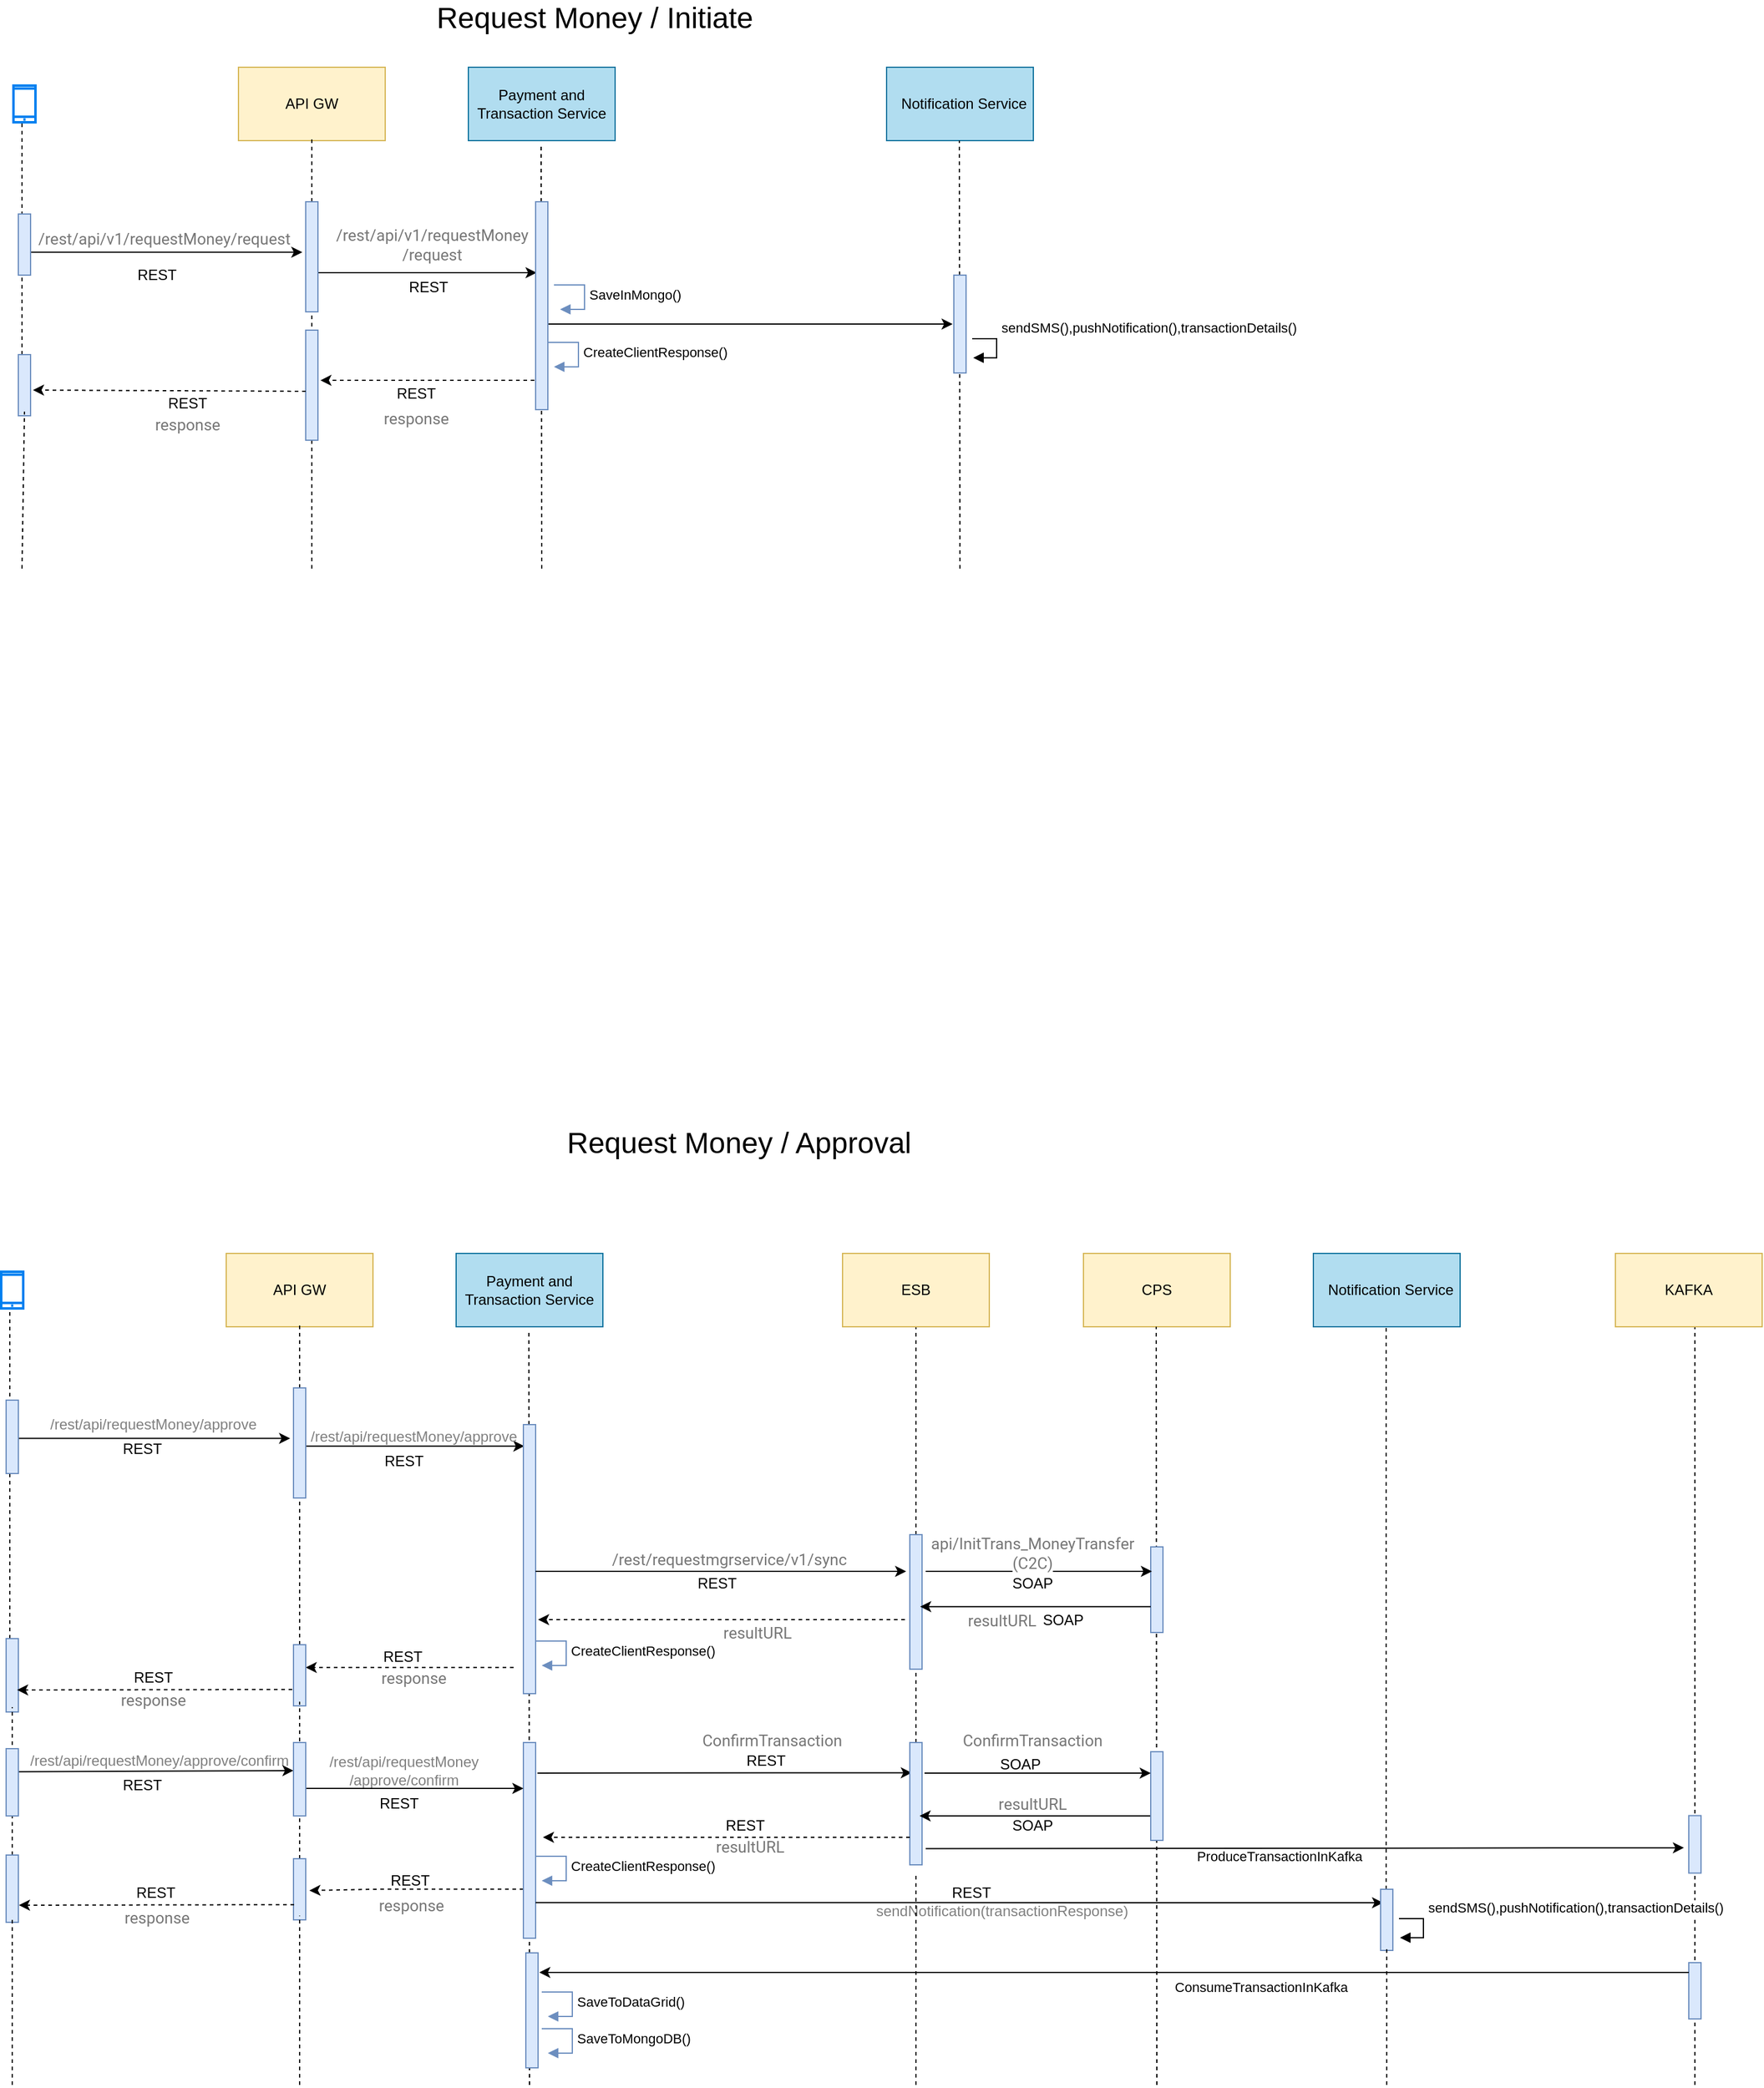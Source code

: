 <mxfile version="13.3.1" type="device" pages="2"><diagram id="7rC2fzCVzNO5wbRzj-YL" name="SD_RequestMoney"><mxGraphModel dx="1180" dy="1786" grid="1" gridSize="10" guides="1" tooltips="1" connect="1" arrows="1" fold="1" page="1" pageScale="1" pageWidth="827" pageHeight="1169" math="0" shadow="0"><root><mxCell id="gewllCvv98kQ5xqJ3xz3-0"/><mxCell id="gewllCvv98kQ5xqJ3xz3-1" parent="gewllCvv98kQ5xqJ3xz3-0"/><mxCell id="7Oe3TTJnmGKZvMMpIiEX-1" value="&lt;font color=&quot;#808080&quot;&gt;/rest/api/requestMoney/approve/confirm&lt;br&gt;&lt;/font&gt;" style="text;html=1;align=center;verticalAlign=middle;resizable=0;points=[];autosize=1;" parent="gewllCvv98kQ5xqJ3xz3-1" vertex="1"><mxGeometry x="194" y="445" width="230" height="20" as="geometry"/></mxCell><mxCell id="lO0YfgMv033I2q-3NXTf-82" value="" style="endArrow=none;dashed=1;html=1;entryX=0.5;entryY=0.933;entryDx=0;entryDy=0;entryPerimeter=0;" parent="gewllCvv98kQ5xqJ3xz3-1" edge="1"><mxGeometry width="50" height="50" relative="1" as="geometry"><mxPoint x="1565" y="720" as="sourcePoint"/><mxPoint x="1565.0" y="100" as="targetPoint"/></mxGeometry></mxCell><mxCell id="lO0YfgMv033I2q-3NXTf-83" value="&lt;font style=&quot;font-size: 24px&quot;&gt;Request Money / Approval&lt;/font&gt;" style="text;html=1;align=center;verticalAlign=middle;resizable=0;points=[];autosize=1;" parent="gewllCvv98kQ5xqJ3xz3-1" vertex="1"><mxGeometry x="633" y="-60" width="300" height="20" as="geometry"/></mxCell><mxCell id="lO0YfgMv033I2q-3NXTf-84" value="API GW" style="rounded=0;whiteSpace=wrap;html=1;fillColor=#fff2cc;strokeColor=#d6b656;" parent="gewllCvv98kQ5xqJ3xz3-1" vertex="1"><mxGeometry x="364" y="40" width="120" height="60" as="geometry"/></mxCell><mxCell id="lO0YfgMv033I2q-3NXTf-85" value="Payment and Transaction Service" style="rounded=0;whiteSpace=wrap;html=1;fillColor=#b1ddf0;strokeColor=#10739e;" parent="gewllCvv98kQ5xqJ3xz3-1" vertex="1"><mxGeometry x="552" y="40" width="120" height="60" as="geometry"/></mxCell><mxCell id="lO0YfgMv033I2q-3NXTf-86" value="CPS" style="rounded=0;whiteSpace=wrap;html=1;fillColor=#fff2cc;strokeColor=#d6b656;" parent="gewllCvv98kQ5xqJ3xz3-1" vertex="1"><mxGeometry x="1065" y="40" width="120" height="60" as="geometry"/></mxCell><mxCell id="lO0YfgMv033I2q-3NXTf-87" value="" style="endArrow=none;dashed=1;html=1;entryX=0.5;entryY=0.933;entryDx=0;entryDy=0;entryPerimeter=0;" parent="gewllCvv98kQ5xqJ3xz3-1" source="3reo96-92jE4LJZsmsaX-2" edge="1"><mxGeometry width="50" height="50" relative="1" as="geometry"><mxPoint x="187" y="690" as="sourcePoint"/><mxPoint x="187" y="82.99" as="targetPoint"/></mxGeometry></mxCell><mxCell id="lO0YfgMv033I2q-3NXTf-88" value="" style="endArrow=classic;html=1;entryX=0.015;entryY=0.176;entryDx=0;entryDy=0;entryPerimeter=0;" parent="gewllCvv98kQ5xqJ3xz3-1" source="lO0YfgMv033I2q-3NXTf-104" edge="1"><mxGeometry width="50" height="50" relative="1" as="geometry"><mxPoint x="195.0" y="190.25" as="sourcePoint"/><mxPoint x="416.24" y="191.264" as="targetPoint"/></mxGeometry></mxCell><mxCell id="lO0YfgMv033I2q-3NXTf-89" value="&lt;font color=&quot;#808080&quot;&gt;/rest/api/requestMoney/approve&lt;/font&gt;" style="text;html=1;align=center;verticalAlign=middle;resizable=0;points=[];autosize=1;" parent="gewllCvv98kQ5xqJ3xz3-1" vertex="1"><mxGeometry x="214" y="170" width="180" height="20" as="geometry"/></mxCell><mxCell id="lO0YfgMv033I2q-3NXTf-90" value="" style="endArrow=none;dashed=1;html=1;entryX=0.5;entryY=0.933;entryDx=0;entryDy=0;entryPerimeter=0;" parent="gewllCvv98kQ5xqJ3xz3-1" source="3reo96-92jE4LJZsmsaX-0" edge="1"><mxGeometry width="50" height="50" relative="1" as="geometry"><mxPoint x="424" y="702.353" as="sourcePoint"/><mxPoint x="424" y="97" as="targetPoint"/></mxGeometry></mxCell><mxCell id="lO0YfgMv033I2q-3NXTf-91" value="" style="endArrow=none;dashed=1;html=1;entryX=0.5;entryY=0.933;entryDx=0;entryDy=0;entryPerimeter=0;" parent="gewllCvv98kQ5xqJ3xz3-1" edge="1"><mxGeometry width="50" height="50" relative="1" as="geometry"><mxPoint x="612" y="720" as="sourcePoint"/><mxPoint x="611.5" y="103" as="targetPoint"/></mxGeometry></mxCell><mxCell id="lO0YfgMv033I2q-3NXTf-92" value="" style="endArrow=none;dashed=1;html=1;entryX=0.5;entryY=0.933;entryDx=0;entryDy=0;entryPerimeter=0;" parent="gewllCvv98kQ5xqJ3xz3-1" edge="1"><mxGeometry width="50" height="50" relative="1" as="geometry"><mxPoint x="1125" y="720" as="sourcePoint"/><mxPoint x="1124.5" y="100" as="targetPoint"/></mxGeometry></mxCell><mxCell id="lO0YfgMv033I2q-3NXTf-93" value="" style="endArrow=classic;html=1;entryX=0.08;entryY=0.08;entryDx=0;entryDy=0;entryPerimeter=0;" parent="gewllCvv98kQ5xqJ3xz3-1" source="lO0YfgMv033I2q-3NXTf-103" target="lO0YfgMv033I2q-3NXTf-102" edge="1"><mxGeometry width="50" height="50" relative="1" as="geometry"><mxPoint x="431.008" y="215.328" as="sourcePoint"/><mxPoint x="601.888" y="215.72" as="targetPoint"/></mxGeometry></mxCell><mxCell id="lO0YfgMv033I2q-3NXTf-95" value="" style="html=1;points=[];perimeter=orthogonalPerimeter;fillColor=#dae8fc;strokeColor=#6c8ebf;" parent="gewllCvv98kQ5xqJ3xz3-1" vertex="1"><mxGeometry x="1120" y="280" width="10" height="70" as="geometry"/></mxCell><mxCell id="lO0YfgMv033I2q-3NXTf-96" value="" style="endArrow=none;dashed=1;html=1;entryX=0.5;entryY=0.933;entryDx=0;entryDy=0;entryPerimeter=0;" parent="gewllCvv98kQ5xqJ3xz3-1" source="lO0YfgMv033I2q-3NXTf-98" edge="1"><mxGeometry width="50" height="50" relative="1" as="geometry"><mxPoint x="928" y="340" as="sourcePoint"/><mxPoint x="928" y="97" as="targetPoint"/></mxGeometry></mxCell><mxCell id="lO0YfgMv033I2q-3NXTf-97" value="" style="endArrow=none;dashed=1;html=1;entryX=0.5;entryY=0.933;entryDx=0;entryDy=0;entryPerimeter=0;" parent="gewllCvv98kQ5xqJ3xz3-1" source="lO0YfgMv033I2q-3NXTf-127" edge="1"><mxGeometry width="50" height="50" relative="1" as="geometry"><mxPoint x="928" y="630.0" as="sourcePoint"/><mxPoint x="928" y="358.66" as="targetPoint"/></mxGeometry></mxCell><mxCell id="lO0YfgMv033I2q-3NXTf-98" value="" style="html=1;points=[];perimeter=orthogonalPerimeter;fillColor=#dae8fc;strokeColor=#6c8ebf;" parent="gewllCvv98kQ5xqJ3xz3-1" vertex="1"><mxGeometry x="923" y="270" width="10" height="110" as="geometry"/></mxCell><mxCell id="lO0YfgMv033I2q-3NXTf-99" value="&amp;nbsp; Notification Service" style="rounded=0;whiteSpace=wrap;html=1;fillColor=#b1ddf0;strokeColor=#10739e;" parent="gewllCvv98kQ5xqJ3xz3-1" vertex="1"><mxGeometry x="1253" y="40" width="120" height="60" as="geometry"/></mxCell><mxCell id="lO0YfgMv033I2q-3NXTf-100" value="" style="endArrow=none;dashed=1;html=1;entryX=0.5;entryY=0.933;entryDx=0;entryDy=0;entryPerimeter=0;" parent="gewllCvv98kQ5xqJ3xz3-1" source="lO0YfgMv033I2q-3NXTf-151" edge="1"><mxGeometry width="50" height="50" relative="1" as="geometry"><mxPoint x="1313" y="720" as="sourcePoint"/><mxPoint x="1312.5" y="100" as="targetPoint"/></mxGeometry></mxCell><mxCell id="lO0YfgMv033I2q-3NXTf-101" value="" style="html=1;verticalLabelPosition=bottom;align=center;labelBackgroundColor=#ffffff;verticalAlign=top;strokeWidth=2;strokeColor=#0080F0;shadow=0;dashed=0;shape=mxgraph.ios7.icons.smartphone;" parent="gewllCvv98kQ5xqJ3xz3-1" vertex="1"><mxGeometry x="180" y="55" width="18" height="30" as="geometry"/></mxCell><mxCell id="lO0YfgMv033I2q-3NXTf-102" value="" style="html=1;points=[];perimeter=orthogonalPerimeter;align=center;fillColor=#dae8fc;strokeColor=#6c8ebf;" parent="gewllCvv98kQ5xqJ3xz3-1" vertex="1"><mxGeometry x="607" y="180" width="10" height="220" as="geometry"/></mxCell><mxCell id="lO0YfgMv033I2q-3NXTf-103" value="" style="html=1;points=[];perimeter=orthogonalPerimeter;align=center;fillColor=#dae8fc;strokeColor=#6c8ebf;" parent="gewllCvv98kQ5xqJ3xz3-1" vertex="1"><mxGeometry x="419" y="150" width="10" height="90" as="geometry"/></mxCell><mxCell id="lO0YfgMv033I2q-3NXTf-104" value="" style="html=1;points=[];perimeter=orthogonalPerimeter;align=center;fillColor=#dae8fc;strokeColor=#6c8ebf;" parent="gewllCvv98kQ5xqJ3xz3-1" vertex="1"><mxGeometry x="184" y="160" width="10" height="60" as="geometry"/></mxCell><mxCell id="lO0YfgMv033I2q-3NXTf-105" value="REST" style="text;html=1;align=center;verticalAlign=middle;resizable=0;points=[];autosize=1;" parent="gewllCvv98kQ5xqJ3xz3-1" vertex="1"><mxGeometry x="484" y="200" width="50" height="20" as="geometry"/></mxCell><mxCell id="lO0YfgMv033I2q-3NXTf-107" value="" style="endArrow=classic;html=1;exitX=0.829;exitY=0.228;exitDx=0;exitDy=0;exitPerimeter=0;" parent="gewllCvv98kQ5xqJ3xz3-1" edge="1"><mxGeometry width="50" height="50" relative="1" as="geometry"><mxPoint x="617" y="300.0" as="sourcePoint"/><mxPoint x="920" y="300" as="targetPoint"/></mxGeometry></mxCell><mxCell id="lO0YfgMv033I2q-3NXTf-109" value="" style="endArrow=classic;html=1;" parent="gewllCvv98kQ5xqJ3xz3-1" edge="1"><mxGeometry width="50" height="50" relative="1" as="geometry"><mxPoint x="936" y="300" as="sourcePoint"/><mxPoint x="1121" y="300" as="targetPoint"/></mxGeometry></mxCell><mxCell id="lO0YfgMv033I2q-3NXTf-110" value="&lt;div&gt;&lt;font color=&quot;#777777&quot; face=&quot;Roboto, RobotoDraft, Helvetica, Arial, sans-serif&quot;&gt;&lt;span style=&quot;font-size: 13px ; background-color: rgb(255 , 255 , 255)&quot;&gt;api/InitTrans_MoneyTransfer&lt;br&gt;(C2C)&lt;/span&gt;&lt;/font&gt;&lt;/div&gt;" style="text;html=1;align=center;verticalAlign=middle;resizable=0;points=[];autosize=1;" parent="gewllCvv98kQ5xqJ3xz3-1" vertex="1"><mxGeometry x="933" y="270" width="180" height="30" as="geometry"/></mxCell><mxCell id="lO0YfgMv033I2q-3NXTf-112" value="&lt;font color=&quot;#808080&quot;&gt;sendNotification(transactionResponse)&lt;/font&gt;" style="text;html=1;align=center;verticalAlign=middle;resizable=0;points=[];autosize=1;" parent="gewllCvv98kQ5xqJ3xz3-1" vertex="1"><mxGeometry x="888" y="568" width="220" height="20" as="geometry"/></mxCell><mxCell id="lO0YfgMv033I2q-3NXTf-113" value="sendSMS(),pushNotification(),transactionDetails()" style="edgeStyle=orthogonalEdgeStyle;html=1;align=left;spacingLeft=2;endArrow=block;rounded=0;entryX=1.086;entryY=0.487;entryDx=0;entryDy=0;entryPerimeter=0;" parent="gewllCvv98kQ5xqJ3xz3-1" edge="1"><mxGeometry x="-0.231" y="10" relative="1" as="geometry"><mxPoint x="1323.0" y="584.0" as="sourcePoint"/><Array as="points"><mxPoint x="1343" y="584"/><mxPoint x="1343" y="600"/></Array><mxPoint x="1323.86" y="599.57" as="targetPoint"/><mxPoint x="-10" y="-10" as="offset"/></mxGeometry></mxCell><mxCell id="lO0YfgMv033I2q-3NXTf-114" value="" style="endArrow=classic;html=1;dashed=1;entryX=1.3;entryY=0.42;entryDx=0;entryDy=0;entryPerimeter=0;" parent="gewllCvv98kQ5xqJ3xz3-1" edge="1"><mxGeometry width="50" height="50" relative="1" as="geometry"><mxPoint x="607" y="559.83" as="sourcePoint"/><mxPoint x="432" y="561" as="targetPoint"/><Array as="points"><mxPoint x="492.26" y="559.83"/></Array></mxGeometry></mxCell><mxCell id="lO0YfgMv033I2q-3NXTf-115" value="&lt;span style=&quot;color: rgba(0 , 0 , 0 , 0) ; font-family: monospace ; font-size: 0px&quot;&gt;%3CmxGraphModel%3E%3Croot%3E%3CmxCell%20id%3D%220%22%2F%3E%3CmxCell%20id%3D%221%22%20parent%3D%220%22%2F%3E%3CmxCell%20id%3D%222%22%20value%3D%22%26lt%3Bdiv%26gt%3B%26lt%3Bfont%20color%3D%26quot%3B%23777777%26quot%3B%20face%3D%26quot%3BRoboto%2C%20RobotoDraft%2C%20Helvetica%2C%20Arial%2C%20sans-serif%26quot%3B%26gt%3B%26lt%3Bspan%20style%3D%26quot%3Bfont-size%3A%2013px%20%3B%20background-color%3A%20rgb(255%20%2C%20255%20%2C%20255)%26quot%3B%26gt%3BtransactionDetailResponse%26lt%3B%2Fspan%26gt%3B%26lt%3B%2Ffont%26gt%3B%26lt%3B%2Fdiv%26gt%3B%22%20style%3D%22text%3Bhtml%3D1%3Balign%3Dcenter%3BverticalAlign%3Dmiddle%3Bresizable%3D0%3Bpoints%3D%5B%5D%3Bautosize%3D1%3B%22%20vertex%3D%221%22%20parent%3D%221%22%3E%3CmxGeometry%20x%3D%22755%22%20y%3D%22200%22%20width%3D%22170%22%20height%3D%2220%22%20as%3D%22geometry%22%2F%3E%3C%2FmxCell%3E%3C%2Froot%3E%3C%2FmxGraphModel%3E&lt;/span&gt;" style="text;html=1;align=center;verticalAlign=middle;resizable=0;points=[];autosize=1;" parent="gewllCvv98kQ5xqJ3xz3-1" vertex="1"><mxGeometry x="313" y="583" width="20" height="20" as="geometry"/></mxCell><mxCell id="lO0YfgMv033I2q-3NXTf-116" value="ESB" style="rounded=0;whiteSpace=wrap;html=1;fillColor=#fff2cc;strokeColor=#d6b656;" parent="gewllCvv98kQ5xqJ3xz3-1" vertex="1"><mxGeometry x="868" y="40" width="120" height="60" as="geometry"/></mxCell><mxCell id="lO0YfgMv033I2q-3NXTf-117" value="" style="endArrow=classic;html=1;dashed=1;" parent="gewllCvv98kQ5xqJ3xz3-1" target="3reo96-92jE4LJZsmsaX-0" edge="1"><mxGeometry width="50" height="50" relative="1" as="geometry"><mxPoint x="599" y="378.57" as="sourcePoint"/><mxPoint x="194" y="378.57" as="targetPoint"/><Array as="points"/></mxGeometry></mxCell><mxCell id="lO0YfgMv033I2q-3NXTf-118" value="" style="endArrow=classic;html=1;exitX=0.829;exitY=0.228;exitDx=0;exitDy=0;exitPerimeter=0;entryX=0;entryY=0.383;entryDx=0;entryDy=0;entryPerimeter=0;" parent="gewllCvv98kQ5xqJ3xz3-1" target="lO0YfgMv033I2q-3NXTf-125" edge="1"><mxGeometry width="50" height="50" relative="1" as="geometry"><mxPoint x="192" y="463.82" as="sourcePoint"/><mxPoint x="607" y="463.82" as="targetPoint"/></mxGeometry></mxCell><mxCell id="lO0YfgMv033I2q-3NXTf-119" value="" style="endArrow=classic;html=1;exitX=0.829;exitY=0.228;exitDx=0;exitDy=0;exitPerimeter=0;entryX=0.165;entryY=0.247;entryDx=0;entryDy=0;entryPerimeter=0;" parent="gewllCvv98kQ5xqJ3xz3-1" target="lO0YfgMv033I2q-3NXTf-127" edge="1"><mxGeometry width="50" height="50" relative="1" as="geometry"><mxPoint x="618.5" y="465.0" as="sourcePoint"/><mxPoint x="991.5" y="465" as="targetPoint"/></mxGeometry></mxCell><mxCell id="lO0YfgMv033I2q-3NXTf-120" value="SaveToDataGrid()" style="edgeStyle=orthogonalEdgeStyle;html=1;align=left;spacingLeft=2;endArrow=block;rounded=0;entryX=1;entryY=0;fillColor=#dae8fc;strokeColor=#6c8ebf;" parent="gewllCvv98kQ5xqJ3xz3-1" edge="1"><mxGeometry relative="1" as="geometry"><mxPoint x="622" y="644.0" as="sourcePoint"/><Array as="points"><mxPoint x="647" y="644"/><mxPoint x="647" y="664"/></Array><mxPoint x="627" y="664.0" as="targetPoint"/></mxGeometry></mxCell><mxCell id="lO0YfgMv033I2q-3NXTf-121" value="&lt;div&gt;&lt;font color=&quot;#777777&quot; face=&quot;Roboto, RobotoDraft, Helvetica, Arial, sans-serif&quot;&gt;&lt;span style=&quot;font-size: 13px ; background-color: rgb(255 , 255 , 255)&quot;&gt;resultURL&lt;/span&gt;&lt;/font&gt;&lt;/div&gt;" style="text;html=1;align=center;verticalAlign=middle;resizable=0;points=[];autosize=1;" parent="gewllCvv98kQ5xqJ3xz3-1" vertex="1"><mxGeometry x="963" y="330" width="70" height="20" as="geometry"/></mxCell><mxCell id="lO0YfgMv033I2q-3NXTf-122" value="&lt;div&gt;&lt;font color=&quot;#777777&quot; face=&quot;Roboto, RobotoDraft, Helvetica, Arial, sans-serif&quot;&gt;&lt;span style=&quot;font-size: 13px ; background-color: rgb(255 , 255 , 255)&quot;&gt;resultURL&lt;/span&gt;&lt;/font&gt;&lt;/div&gt;" style="text;html=1;align=center;verticalAlign=middle;resizable=0;points=[];autosize=1;" parent="gewllCvv98kQ5xqJ3xz3-1" vertex="1"><mxGeometry x="763" y="340" width="70" height="20" as="geometry"/></mxCell><mxCell id="lO0YfgMv033I2q-3NXTf-123" value="&lt;div&gt;&lt;font color=&quot;#777777&quot; face=&quot;Roboto, RobotoDraft, Helvetica, Arial, sans-serif&quot;&gt;&lt;span style=&quot;font-size: 13px ; background-color: rgb(255 , 255 , 255)&quot;&gt;response&lt;/span&gt;&lt;/font&gt;&lt;/div&gt;" style="text;html=1;align=center;verticalAlign=middle;resizable=0;points=[];autosize=1;" parent="gewllCvv98kQ5xqJ3xz3-1" vertex="1"><mxGeometry x="482" y="377" width="70" height="20" as="geometry"/></mxCell><mxCell id="lO0YfgMv033I2q-3NXTf-126" value="" style="html=1;points=[];perimeter=orthogonalPerimeter;align=center;fillColor=#dae8fc;strokeColor=#6c8ebf;" parent="gewllCvv98kQ5xqJ3xz3-1" vertex="1"><mxGeometry x="607" y="440" width="10" height="160" as="geometry"/></mxCell><mxCell id="lO0YfgMv033I2q-3NXTf-127" value="" style="html=1;points=[];perimeter=orthogonalPerimeter;align=center;fillColor=#dae8fc;strokeColor=#6c8ebf;" parent="gewllCvv98kQ5xqJ3xz3-1" vertex="1"><mxGeometry x="923" y="440" width="10" height="100" as="geometry"/></mxCell><mxCell id="lO0YfgMv033I2q-3NXTf-128" value="" style="endArrow=none;dashed=1;html=1;entryX=0.5;entryY=0.933;entryDx=0;entryDy=0;entryPerimeter=0;" parent="gewllCvv98kQ5xqJ3xz3-1" edge="1"><mxGeometry width="50" height="50" relative="1" as="geometry"><mxPoint x="928" y="720" as="sourcePoint"/><mxPoint x="928" y="548.142" as="targetPoint"/></mxGeometry></mxCell><mxCell id="lO0YfgMv033I2q-3NXTf-129" value="" style="html=1;points=[];perimeter=orthogonalPerimeter;align=center;fillColor=#dae8fc;strokeColor=#6c8ebf;" parent="gewllCvv98kQ5xqJ3xz3-1" vertex="1"><mxGeometry x="1120" y="447.5" width="10" height="72.5" as="geometry"/></mxCell><mxCell id="lO0YfgMv033I2q-3NXTf-130" value="" style="endArrow=classic;html=1;" parent="gewllCvv98kQ5xqJ3xz3-1" edge="1"><mxGeometry width="50" height="50" relative="1" as="geometry"><mxPoint x="935" y="465" as="sourcePoint"/><mxPoint x="1120" y="465" as="targetPoint"/></mxGeometry></mxCell><mxCell id="lO0YfgMv033I2q-3NXTf-131" value="&lt;font color=&quot;#777777&quot; face=&quot;Roboto, RobotoDraft, Helvetica, Arial, sans-serif&quot;&gt;&lt;span style=&quot;font-size: 13px&quot;&gt;ConfirmTransaction&lt;/span&gt;&lt;/font&gt;" style="text;html=1;align=center;verticalAlign=middle;resizable=0;points=[];autosize=1;" parent="gewllCvv98kQ5xqJ3xz3-1" vertex="1"><mxGeometry x="958" y="427.5" width="130" height="20" as="geometry"/></mxCell><mxCell id="lO0YfgMv033I2q-3NXTf-132" value="" style="endArrow=classic;html=1;dashed=1;" parent="gewllCvv98kQ5xqJ3xz3-1" edge="1"><mxGeometry width="50" height="50" relative="1" as="geometry"><mxPoint x="923" y="517.5" as="sourcePoint"/><mxPoint x="623" y="517.5" as="targetPoint"/><Array as="points"><mxPoint x="892" y="517.5"/></Array></mxGeometry></mxCell><mxCell id="lO0YfgMv033I2q-3NXTf-133" value="&lt;div&gt;&lt;font color=&quot;#777777&quot; face=&quot;Roboto, RobotoDraft, Helvetica, Arial, sans-serif&quot;&gt;&lt;span style=&quot;font-size: 13px ; background-color: rgb(255 , 255 , 255)&quot;&gt;resultURL&lt;/span&gt;&lt;/font&gt;&lt;/div&gt;" style="text;html=1;align=center;verticalAlign=middle;resizable=0;points=[];autosize=1;" parent="gewllCvv98kQ5xqJ3xz3-1" vertex="1"><mxGeometry x="988" y="480" width="70" height="20" as="geometry"/></mxCell><mxCell id="lO0YfgMv033I2q-3NXTf-134" value="&lt;div&gt;&lt;font color=&quot;#777777&quot; face=&quot;Roboto, RobotoDraft, Helvetica, Arial, sans-serif&quot;&gt;&lt;span style=&quot;font-size: 13px ; background-color: rgb(255 , 255 , 255)&quot;&gt;resultURL&lt;/span&gt;&lt;/font&gt;&lt;/div&gt;" style="text;html=1;align=center;verticalAlign=middle;resizable=0;points=[];autosize=1;" parent="gewllCvv98kQ5xqJ3xz3-1" vertex="1"><mxGeometry x="757" y="515" width="70" height="20" as="geometry"/></mxCell><mxCell id="lO0YfgMv033I2q-3NXTf-135" value="" style="endArrow=classic;html=1;exitX=0.829;exitY=0.228;exitDx=0;exitDy=0;exitPerimeter=0;" parent="gewllCvv98kQ5xqJ3xz3-1" edge="1"><mxGeometry width="50" height="50" relative="1" as="geometry"><mxPoint x="617" y="570.82" as="sourcePoint"/><mxPoint x="1310" y="571.0" as="targetPoint"/></mxGeometry></mxCell><mxCell id="lO0YfgMv033I2q-3NXTf-137" value="REST" style="text;html=1;align=center;verticalAlign=middle;resizable=0;points=[];autosize=1;" parent="gewllCvv98kQ5xqJ3xz3-1" vertex="1"><mxGeometry x="740" y="300" width="50" height="20" as="geometry"/></mxCell><mxCell id="lO0YfgMv033I2q-3NXTf-138" value="SOAP" style="text;html=1;align=center;verticalAlign=middle;resizable=0;points=[];autosize=1;" parent="gewllCvv98kQ5xqJ3xz3-1" vertex="1"><mxGeometry x="998" y="300" width="50" height="20" as="geometry"/></mxCell><mxCell id="lO0YfgMv033I2q-3NXTf-139" value="SOAP" style="text;html=1;align=center;verticalAlign=middle;resizable=0;points=[];autosize=1;" parent="gewllCvv98kQ5xqJ3xz3-1" vertex="1"><mxGeometry x="1023" y="330" width="50" height="20" as="geometry"/></mxCell><mxCell id="lO0YfgMv033I2q-3NXTf-140" value="REST" style="text;html=1;align=center;verticalAlign=middle;resizable=0;points=[];autosize=1;" parent="gewllCvv98kQ5xqJ3xz3-1" vertex="1"><mxGeometry x="483" y="360" width="50" height="20" as="geometry"/></mxCell><mxCell id="lO0YfgMv033I2q-3NXTf-141" value="REST" style="text;html=1;align=center;verticalAlign=middle;resizable=0;points=[];autosize=1;" parent="gewllCvv98kQ5xqJ3xz3-1" vertex="1"><mxGeometry x="270" y="465" width="50" height="20" as="geometry"/></mxCell><mxCell id="lO0YfgMv033I2q-3NXTf-142" value="REST" style="text;html=1;align=center;verticalAlign=middle;resizable=0;points=[];autosize=1;" parent="gewllCvv98kQ5xqJ3xz3-1" vertex="1"><mxGeometry x="780" y="445" width="50" height="20" as="geometry"/></mxCell><mxCell id="lO0YfgMv033I2q-3NXTf-143" value="SOAP" style="text;html=1;align=center;verticalAlign=middle;resizable=0;points=[];autosize=1;" parent="gewllCvv98kQ5xqJ3xz3-1" vertex="1"><mxGeometry x="988" y="447.5" width="50" height="20" as="geometry"/></mxCell><mxCell id="lO0YfgMv033I2q-3NXTf-144" value="SOAP" style="text;html=1;align=center;verticalAlign=middle;resizable=0;points=[];autosize=1;" parent="gewllCvv98kQ5xqJ3xz3-1" vertex="1"><mxGeometry x="998" y="497.5" width="50" height="20" as="geometry"/></mxCell><mxCell id="lO0YfgMv033I2q-3NXTf-145" value="REST" style="text;html=1;align=center;verticalAlign=middle;resizable=0;points=[];autosize=1;" parent="gewllCvv98kQ5xqJ3xz3-1" vertex="1"><mxGeometry x="763" y="497.5" width="50" height="20" as="geometry"/></mxCell><mxCell id="lO0YfgMv033I2q-3NXTf-146" value="REST" style="text;html=1;align=center;verticalAlign=middle;resizable=0;points=[];autosize=1;" parent="gewllCvv98kQ5xqJ3xz3-1" vertex="1"><mxGeometry x="948" y="553" width="50" height="20" as="geometry"/></mxCell><mxCell id="lO0YfgMv033I2q-3NXTf-148" value="" style="endArrow=classic;html=1;dashed=1;" parent="gewllCvv98kQ5xqJ3xz3-1" edge="1"><mxGeometry width="50" height="50" relative="1" as="geometry"><mxPoint x="919" y="339.5" as="sourcePoint"/><mxPoint x="619" y="339.5" as="targetPoint"/><Array as="points"><mxPoint x="888" y="339.5"/></Array></mxGeometry></mxCell><mxCell id="lO0YfgMv033I2q-3NXTf-149" value="KAFKA" style="rounded=0;whiteSpace=wrap;html=1;fillColor=#fff2cc;strokeColor=#d6b656;" parent="gewllCvv98kQ5xqJ3xz3-1" vertex="1"><mxGeometry x="1500" y="40" width="120" height="60" as="geometry"/></mxCell><mxCell id="lO0YfgMv033I2q-3NXTf-150" value="" style="html=1;points=[];perimeter=orthogonalPerimeter;fillColor=#dae8fc;strokeColor=#6c8ebf;" parent="gewllCvv98kQ5xqJ3xz3-1" vertex="1"><mxGeometry x="1560" y="620" width="10" height="46" as="geometry"/></mxCell><mxCell id="lO0YfgMv033I2q-3NXTf-152" value="" style="endArrow=classic;html=1;" parent="gewllCvv98kQ5xqJ3xz3-1" edge="1"><mxGeometry width="50" height="50" relative="1" as="geometry"><mxPoint x="1560.0" y="628" as="sourcePoint"/><mxPoint x="620" y="628" as="targetPoint"/></mxGeometry></mxCell><mxCell id="lO0YfgMv033I2q-3NXTf-153" value="" style="endArrow=classic;html=1;entryX=1.147;entryY=0.572;entryDx=0;entryDy=0;entryPerimeter=0;" parent="gewllCvv98kQ5xqJ3xz3-1" source="lO0YfgMv033I2q-3NXTf-95" edge="1"><mxGeometry width="50" height="50" relative="1" as="geometry"><mxPoint x="1113" y="328.85" as="sourcePoint"/><mxPoint x="931.47" y="328.82" as="targetPoint"/></mxGeometry></mxCell><mxCell id="lO0YfgMv033I2q-3NXTf-154" value="" style="endArrow=classic;html=1;entryX=1.147;entryY=0.572;entryDx=0;entryDy=0;entryPerimeter=0;" parent="gewllCvv98kQ5xqJ3xz3-1" edge="1"><mxGeometry width="50" height="50" relative="1" as="geometry"><mxPoint x="1119.53" y="500" as="sourcePoint"/><mxPoint x="931" y="500" as="targetPoint"/></mxGeometry></mxCell><mxCell id="lO0YfgMv033I2q-3NXTf-155" value="ProduceTransactionInKafka" style="text;html=1;align=center;verticalAlign=middle;resizable=0;points=[];autosize=1;fontSize=11;" parent="gewllCvv98kQ5xqJ3xz3-1" vertex="1"><mxGeometry x="1150" y="523" width="150" height="20" as="geometry"/></mxCell><mxCell id="lO0YfgMv033I2q-3NXTf-156" value="" style="endArrow=classic;html=1;entryX=-0.4;entryY=0.347;entryDx=0;entryDy=0;entryPerimeter=0;" parent="gewllCvv98kQ5xqJ3xz3-1" edge="1"><mxGeometry width="50" height="50" relative="1" as="geometry"><mxPoint x="936" y="526.75" as="sourcePoint"/><mxPoint x="1556.0" y="526.059" as="targetPoint"/></mxGeometry></mxCell><mxCell id="lO0YfgMv033I2q-3NXTf-157" value="" style="html=1;points=[];perimeter=orthogonalPerimeter;fillColor=#dae8fc;strokeColor=#6c8ebf;" parent="gewllCvv98kQ5xqJ3xz3-1" vertex="1"><mxGeometry x="1560" y="499.75" width="10" height="47" as="geometry"/></mxCell><mxCell id="lO0YfgMv033I2q-3NXTf-158" value="" style="html=1;points=[];perimeter=orthogonalPerimeter;fillColor=#dae8fc;strokeColor=#6c8ebf;" parent="gewllCvv98kQ5xqJ3xz3-1" vertex="1"><mxGeometry x="609" y="612" width="10" height="94" as="geometry"/></mxCell><mxCell id="lO0YfgMv033I2q-3NXTf-159" value="ConsumeTransactionInKafka" style="text;html=1;align=center;verticalAlign=middle;resizable=0;points=[];autosize=1;fontSize=11;" parent="gewllCvv98kQ5xqJ3xz3-1" vertex="1"><mxGeometry x="1130" y="630" width="160" height="20" as="geometry"/></mxCell><mxCell id="lO0YfgMv033I2q-3NXTf-164" value="&lt;font style=&quot;font-size: 24px&quot;&gt;Request Money / Initiate&lt;/font&gt;" style="text;html=1;align=center;verticalAlign=middle;resizable=0;points=[];autosize=1;" parent="gewllCvv98kQ5xqJ3xz3-1" vertex="1"><mxGeometry x="530" y="-980" width="270" height="20" as="geometry"/></mxCell><mxCell id="lO0YfgMv033I2q-3NXTf-165" value="API GW" style="rounded=0;whiteSpace=wrap;html=1;fillColor=#fff2cc;strokeColor=#d6b656;" parent="gewllCvv98kQ5xqJ3xz3-1" vertex="1"><mxGeometry x="374" y="-930" width="120" height="60" as="geometry"/></mxCell><mxCell id="lO0YfgMv033I2q-3NXTf-166" value="Payment and Transaction Service" style="rounded=0;whiteSpace=wrap;html=1;fillColor=#b1ddf0;strokeColor=#10739e;" parent="gewllCvv98kQ5xqJ3xz3-1" vertex="1"><mxGeometry x="562" y="-930" width="120" height="60" as="geometry"/></mxCell><mxCell id="lO0YfgMv033I2q-3NXTf-168" value="" style="endArrow=none;dashed=1;html=1;entryX=0.5;entryY=0.933;entryDx=0;entryDy=0;entryPerimeter=0;" parent="gewllCvv98kQ5xqJ3xz3-1" source="tJ6LZLxd763rW5lAK26t-0" edge="1"><mxGeometry width="50" height="50" relative="1" as="geometry"><mxPoint x="197" y="-520" as="sourcePoint"/><mxPoint x="197" y="-887.01" as="targetPoint"/></mxGeometry></mxCell><mxCell id="lO0YfgMv033I2q-3NXTf-169" value="" style="endArrow=classic;html=1;entryX=0.015;entryY=0.176;entryDx=0;entryDy=0;entryPerimeter=0;" parent="gewllCvv98kQ5xqJ3xz3-1" source="lO0YfgMv033I2q-3NXTf-185" edge="1"><mxGeometry width="50" height="50" relative="1" as="geometry"><mxPoint x="205.0" y="-779.75" as="sourcePoint"/><mxPoint x="426.24" y="-778.736" as="targetPoint"/></mxGeometry></mxCell><mxCell id="lO0YfgMv033I2q-3NXTf-171" value="" style="endArrow=none;dashed=1;html=1;entryX=0.5;entryY=0.933;entryDx=0;entryDy=0;entryPerimeter=0;" parent="gewllCvv98kQ5xqJ3xz3-1" edge="1"><mxGeometry width="50" height="50" relative="1" as="geometry"><mxPoint x="434" y="-520" as="sourcePoint"/><mxPoint x="434" y="-873" as="targetPoint"/></mxGeometry></mxCell><mxCell id="lO0YfgMv033I2q-3NXTf-172" value="" style="endArrow=none;dashed=1;html=1;entryX=0.5;entryY=0.933;entryDx=0;entryDy=0;entryPerimeter=0;" parent="gewllCvv98kQ5xqJ3xz3-1" edge="1"><mxGeometry width="50" height="50" relative="1" as="geometry"><mxPoint x="622" y="-520" as="sourcePoint"/><mxPoint x="621.5" y="-867" as="targetPoint"/></mxGeometry></mxCell><mxCell id="lO0YfgMv033I2q-3NXTf-174" value="" style="endArrow=classic;html=1;entryX=0.08;entryY=0.08;entryDx=0;entryDy=0;entryPerimeter=0;" parent="gewllCvv98kQ5xqJ3xz3-1" edge="1"><mxGeometry width="50" height="50" relative="1" as="geometry"><mxPoint x="439" y="-762" as="sourcePoint"/><mxPoint x="617.8" y="-762" as="targetPoint"/></mxGeometry></mxCell><mxCell id="lO0YfgMv033I2q-3NXTf-180" value="&amp;nbsp; Notification Service" style="rounded=0;whiteSpace=wrap;html=1;fillColor=#b1ddf0;strokeColor=#10739e;" parent="gewllCvv98kQ5xqJ3xz3-1" vertex="1"><mxGeometry x="904" y="-930" width="120" height="60" as="geometry"/></mxCell><mxCell id="lO0YfgMv033I2q-3NXTf-181" value="" style="endArrow=none;dashed=1;html=1;entryX=0.5;entryY=0.933;entryDx=0;entryDy=0;entryPerimeter=0;" parent="gewllCvv98kQ5xqJ3xz3-1" edge="1"><mxGeometry width="50" height="50" relative="1" as="geometry"><mxPoint x="964" y="-520" as="sourcePoint"/><mxPoint x="963.5" y="-870" as="targetPoint"/></mxGeometry></mxCell><mxCell id="lO0YfgMv033I2q-3NXTf-182" value="" style="html=1;verticalLabelPosition=bottom;align=center;labelBackgroundColor=#ffffff;verticalAlign=top;strokeWidth=2;strokeColor=#0080F0;shadow=0;dashed=0;shape=mxgraph.ios7.icons.smartphone;" parent="gewllCvv98kQ5xqJ3xz3-1" vertex="1"><mxGeometry x="190" y="-915" width="18" height="30" as="geometry"/></mxCell><mxCell id="lO0YfgMv033I2q-3NXTf-184" value="" style="html=1;points=[];perimeter=orthogonalPerimeter;align=center;fillColor=#dae8fc;strokeColor=#6c8ebf;" parent="gewllCvv98kQ5xqJ3xz3-1" vertex="1"><mxGeometry x="429" y="-820" width="10" height="90" as="geometry"/></mxCell><mxCell id="lO0YfgMv033I2q-3NXTf-185" value="" style="html=1;points=[];perimeter=orthogonalPerimeter;align=center;fillColor=#dae8fc;strokeColor=#6c8ebf;" parent="gewllCvv98kQ5xqJ3xz3-1" vertex="1"><mxGeometry x="194" y="-810" width="10" height="50" as="geometry"/></mxCell><mxCell id="lO0YfgMv033I2q-3NXTf-186" value="REST" style="text;html=1;align=center;verticalAlign=middle;resizable=0;points=[];autosize=1;" parent="gewllCvv98kQ5xqJ3xz3-1" vertex="1"><mxGeometry x="504" y="-760" width="50" height="20" as="geometry"/></mxCell><mxCell id="lO0YfgMv033I2q-3NXTf-194" value="sendSMS(),pushNotification(),transactionDetails()" style="edgeStyle=orthogonalEdgeStyle;html=1;align=left;spacingLeft=2;endArrow=block;rounded=0;entryX=1.086;entryY=0.487;entryDx=0;entryDy=0;entryPerimeter=0;" parent="gewllCvv98kQ5xqJ3xz3-1" edge="1"><mxGeometry x="-0.231" y="10" relative="1" as="geometry"><mxPoint x="974.0" y="-708.0" as="sourcePoint"/><Array as="points"><mxPoint x="994" y="-708"/><mxPoint x="994" y="-692"/></Array><mxPoint x="974.86" y="-692.43" as="targetPoint"/><mxPoint x="-10" y="-10" as="offset"/></mxGeometry></mxCell><mxCell id="lO0YfgMv033I2q-3NXTf-198" value="" style="endArrow=classic;html=1;dashed=1;entryX=1.2;entryY=0.378;entryDx=0;entryDy=0;entryPerimeter=0;" parent="gewllCvv98kQ5xqJ3xz3-1" edge="1"><mxGeometry width="50" height="50" relative="1" as="geometry"><mxPoint x="616" y="-674" as="sourcePoint"/><mxPoint x="441" y="-673.98" as="targetPoint"/><Array as="points"/></mxGeometry></mxCell><mxCell id="lO0YfgMv033I2q-3NXTf-204" value="&lt;font color=&quot;#777777&quot; face=&quot;Roboto, RobotoDraft, Helvetica, Arial, sans-serif&quot;&gt;&lt;span style=&quot;font-size: 13px ; background-color: rgb(255 , 255 , 255)&quot;&gt;response&lt;br&gt;&lt;/span&gt;&lt;/font&gt;" style="text;html=1;align=center;verticalAlign=middle;resizable=0;points=[];autosize=1;" parent="gewllCvv98kQ5xqJ3xz3-1" vertex="1"><mxGeometry x="484" y="-653" width="70" height="20" as="geometry"/></mxCell><mxCell id="lO0YfgMv033I2q-3NXTf-216" value="" style="endArrow=classic;html=1;exitX=0.829;exitY=0.228;exitDx=0;exitDy=0;exitPerimeter=0;entryX=-0.1;entryY=0.5;entryDx=0;entryDy=0;entryPerimeter=0;" parent="gewllCvv98kQ5xqJ3xz3-1" target="lO0YfgMv033I2q-3NXTf-232" edge="1"><mxGeometry width="50" height="50" relative="1" as="geometry"><mxPoint x="625" y="-720.0" as="sourcePoint"/><mxPoint x="1055.0" y="-719" as="targetPoint"/></mxGeometry></mxCell><mxCell id="lO0YfgMv033I2q-3NXTf-221" value="REST" style="text;html=1;align=center;verticalAlign=middle;resizable=0;points=[];autosize=1;" parent="gewllCvv98kQ5xqJ3xz3-1" vertex="1"><mxGeometry x="494" y="-673" width="50" height="20" as="geometry"/></mxCell><mxCell id="lO0YfgMv033I2q-3NXTf-232" value="" style="html=1;points=[];perimeter=orthogonalPerimeter;fillColor=#dae8fc;strokeColor=#6c8ebf;" parent="gewllCvv98kQ5xqJ3xz3-1" vertex="1"><mxGeometry x="959" y="-760" width="10" height="80" as="geometry"/></mxCell><mxCell id="lO0YfgMv033I2q-3NXTf-183" value="" style="html=1;points=[];perimeter=orthogonalPerimeter;align=center;fillColor=#dae8fc;strokeColor=#6c8ebf;" parent="gewllCvv98kQ5xqJ3xz3-1" vertex="1"><mxGeometry x="617" y="-820" width="10" height="170" as="geometry"/></mxCell><mxCell id="g2xzTmsPmpx9p1rWYysi-0" value="SaveInMongo()" style="edgeStyle=orthogonalEdgeStyle;html=1;align=left;spacingLeft=2;endArrow=block;rounded=0;entryX=1;entryY=0;fillColor=#dae8fc;strokeColor=#6c8ebf;" parent="gewllCvv98kQ5xqJ3xz3-1" edge="1"><mxGeometry relative="1" as="geometry"><mxPoint x="632" y="-752" as="sourcePoint"/><Array as="points"><mxPoint x="657" y="-752"/><mxPoint x="657" y="-732"/></Array><mxPoint x="637" y="-732" as="targetPoint"/></mxGeometry></mxCell><mxCell id="g2xzTmsPmpx9p1rWYysi-1" value="SaveToMongoDB()" style="edgeStyle=orthogonalEdgeStyle;html=1;align=left;spacingLeft=2;endArrow=block;rounded=0;entryX=1;entryY=0;fillColor=#dae8fc;strokeColor=#6c8ebf;" parent="gewllCvv98kQ5xqJ3xz3-1" edge="1"><mxGeometry relative="1" as="geometry"><mxPoint x="622" y="674" as="sourcePoint"/><Array as="points"><mxPoint x="647" y="674"/><mxPoint x="647" y="694"/></Array><mxPoint x="627" y="694" as="targetPoint"/></mxGeometry></mxCell><mxCell id="wVd8h3k2CCwjvYVl_VU3-0" value="CreateClientResponse()" style="edgeStyle=orthogonalEdgeStyle;html=1;align=left;spacingLeft=2;endArrow=block;rounded=0;entryX=1;entryY=0;fillColor=#dae8fc;strokeColor=#6c8ebf;" parent="gewllCvv98kQ5xqJ3xz3-1" edge="1"><mxGeometry relative="1" as="geometry"><mxPoint x="627" y="-705" as="sourcePoint"/><Array as="points"><mxPoint x="652" y="-705"/><mxPoint x="652" y="-685"/></Array><mxPoint x="632" y="-685" as="targetPoint"/></mxGeometry></mxCell><mxCell id="wVd8h3k2CCwjvYVl_VU3-1" value="" style="html=1;points=[];perimeter=orthogonalPerimeter;align=center;fillColor=#dae8fc;strokeColor=#6c8ebf;" parent="gewllCvv98kQ5xqJ3xz3-1" vertex="1"><mxGeometry x="429" y="-715" width="10" height="90" as="geometry"/></mxCell><mxCell id="wVd8h3k2CCwjvYVl_VU3-3" value="" style="endArrow=classic;html=1;dashed=1;exitX=-0.1;exitY=0.56;exitDx=0;exitDy=0;exitPerimeter=0;entryX=1.2;entryY=0.58;entryDx=0;entryDy=0;entryPerimeter=0;" parent="gewllCvv98kQ5xqJ3xz3-1" target="tJ6LZLxd763rW5lAK26t-0" edge="1"><mxGeometry width="50" height="50" relative="1" as="geometry"><mxPoint x="429" y="-665" as="sourcePoint"/><mxPoint x="252" y="-665" as="targetPoint"/><Array as="points"/></mxGeometry></mxCell><mxCell id="wVd8h3k2CCwjvYVl_VU3-4" value="&lt;font color=&quot;#777777&quot; face=&quot;Roboto, RobotoDraft, Helvetica, Arial, sans-serif&quot;&gt;&lt;span style=&quot;font-size: 13px ; background-color: rgb(255 , 255 , 255)&quot;&gt;response&lt;br&gt;&lt;/span&gt;&lt;/font&gt;" style="text;html=1;align=center;verticalAlign=middle;resizable=0;points=[];autosize=1;" parent="gewllCvv98kQ5xqJ3xz3-1" vertex="1"><mxGeometry x="297" y="-648" width="70" height="20" as="geometry"/></mxCell><mxCell id="wVd8h3k2CCwjvYVl_VU3-5" value="REST" style="text;html=1;align=center;verticalAlign=middle;resizable=0;points=[];autosize=1;" parent="gewllCvv98kQ5xqJ3xz3-1" vertex="1"><mxGeometry x="307" y="-665" width="50" height="20" as="geometry"/></mxCell><mxCell id="tJ6LZLxd763rW5lAK26t-0" value="" style="html=1;points=[];perimeter=orthogonalPerimeter;align=center;fillColor=#dae8fc;strokeColor=#6c8ebf;" parent="gewllCvv98kQ5xqJ3xz3-1" vertex="1"><mxGeometry x="194" y="-695" width="10" height="50" as="geometry"/></mxCell><mxCell id="wVd8h3k2CCwjvYVl_VU3-6" value="" style="endArrow=none;dashed=1;html=1;entryX=0.5;entryY=0.933;entryDx=0;entryDy=0;entryPerimeter=0;" parent="gewllCvv98kQ5xqJ3xz3-1" target="tJ6LZLxd763rW5lAK26t-0" edge="1"><mxGeometry width="50" height="50" relative="1" as="geometry"><mxPoint x="197" y="-520" as="sourcePoint"/><mxPoint x="197" y="-887.01" as="targetPoint"/></mxGeometry></mxCell><mxCell id="R8agP0zHvLOLLEWJg_1S-0" value="&lt;span style=&quot;color: rgb(119 , 119 , 119) ; font-family: &amp;#34;roboto&amp;#34; , &amp;#34;robotodraft&amp;#34; , &amp;#34;helvetica&amp;#34; , &amp;#34;arial&amp;#34; , sans-serif ; font-size: 13px ; background-color: rgb(255 , 255 , 255)&quot;&gt;/rest/api/v1/requestMoney/request&lt;/span&gt;" style="text;html=1;align=center;verticalAlign=middle;resizable=0;points=[];autosize=1;" parent="gewllCvv98kQ5xqJ3xz3-1" vertex="1"><mxGeometry x="208" y="-800" width="210" height="20" as="geometry"/></mxCell><mxCell id="M-2ktrtV6zN_XNYfQWN6-0" value="&lt;span style=&quot;color: rgb(119 , 119 , 119) ; font-family: &amp;#34;roboto&amp;#34; , &amp;#34;robotodraft&amp;#34; , &amp;#34;helvetica&amp;#34; , &amp;#34;arial&amp;#34; , sans-serif ; font-size: 13px ; background-color: rgb(255 , 255 , 255)&quot;&gt;/rest/api/v1/requestMoney&lt;br&gt;/request&lt;/span&gt;" style="text;html=1;align=center;verticalAlign=middle;resizable=0;points=[];autosize=1;" parent="gewllCvv98kQ5xqJ3xz3-1" vertex="1"><mxGeometry x="447" y="-800" width="170" height="30" as="geometry"/></mxCell><mxCell id="M-2ktrtV6zN_XNYfQWN6-1" value="REST" style="text;html=1;align=center;verticalAlign=middle;resizable=0;points=[];autosize=1;" parent="gewllCvv98kQ5xqJ3xz3-1" vertex="1"><mxGeometry x="282" y="-770" width="50" height="20" as="geometry"/></mxCell><mxCell id="7K-G0MH4O-kotdYRebZU-0" value="REST" style="text;html=1;align=center;verticalAlign=middle;resizable=0;points=[];autosize=1;" parent="gewllCvv98kQ5xqJ3xz3-1" vertex="1"><mxGeometry x="270" y="190" width="50" height="20" as="geometry"/></mxCell><mxCell id="8V5G9FQt-7N3qRMKtDlr-0" value="&lt;font color=&quot;#777777&quot; face=&quot;roboto, robotodraft, helvetica, arial, sans-serif&quot;&gt;&lt;span style=&quot;font-size: 13px ; background-color: rgb(255 , 255 , 255)&quot;&gt;/rest/requestmgrservice/v1/sync&lt;/span&gt;&lt;/font&gt;" style="text;html=1;align=center;verticalAlign=middle;resizable=0;points=[];autosize=1;" parent="gewllCvv98kQ5xqJ3xz3-1" vertex="1"><mxGeometry x="675" y="280" width="200" height="20" as="geometry"/></mxCell><mxCell id="7Oe3TTJnmGKZvMMpIiEX-0" value="&lt;font color=&quot;#808080&quot;&gt;/rest/api/requestMoney/approve&lt;/font&gt;" style="text;html=1;align=center;verticalAlign=middle;resizable=0;points=[];autosize=1;" parent="gewllCvv98kQ5xqJ3xz3-1" vertex="1"><mxGeometry x="427" y="180" width="180" height="20" as="geometry"/></mxCell><mxCell id="7Oe3TTJnmGKZvMMpIiEX-2" value="REST" style="text;html=1;align=center;verticalAlign=middle;resizable=0;points=[];autosize=1;" parent="gewllCvv98kQ5xqJ3xz3-1" vertex="1"><mxGeometry x="480" y="479.75" width="50" height="20" as="geometry"/></mxCell><mxCell id="7Oe3TTJnmGKZvMMpIiEX-3" value="&lt;font color=&quot;#808080&quot;&gt;/rest/api/requestMoney&lt;br&gt;/approve/confirm&lt;br&gt;&lt;/font&gt;" style="text;html=1;align=center;verticalAlign=middle;resizable=0;points=[];autosize=1;" parent="gewllCvv98kQ5xqJ3xz3-1" vertex="1"><mxGeometry x="439" y="447.5" width="140" height="30" as="geometry"/></mxCell><mxCell id="7Oe3TTJnmGKZvMMpIiEX-4" value="" style="endArrow=classic;html=1;entryX=0.08;entryY=0.08;entryDx=0;entryDy=0;entryPerimeter=0;" parent="gewllCvv98kQ5xqJ3xz3-1" edge="1"><mxGeometry width="50" height="50" relative="1" as="geometry"><mxPoint x="428.2" y="477.5" as="sourcePoint"/><mxPoint x="607" y="477.5" as="targetPoint"/></mxGeometry></mxCell><mxCell id="7Oe3TTJnmGKZvMMpIiEX-5" value="&lt;font color=&quot;#777777&quot; face=&quot;Roboto, RobotoDraft, Helvetica, Arial, sans-serif&quot;&gt;&lt;span style=&quot;font-size: 13px&quot;&gt;ConfirmTransaction&lt;/span&gt;&lt;/font&gt;" style="text;html=1;align=center;verticalAlign=middle;resizable=0;points=[];autosize=1;" parent="gewllCvv98kQ5xqJ3xz3-1" vertex="1"><mxGeometry x="745" y="427.5" width="130" height="20" as="geometry"/></mxCell><mxCell id="3reo96-92jE4LJZsmsaX-0" value="" style="html=1;points=[];perimeter=orthogonalPerimeter;align=center;fillColor=#dae8fc;strokeColor=#6c8ebf;" parent="gewllCvv98kQ5xqJ3xz3-1" vertex="1"><mxGeometry x="419" y="360" width="10" height="50" as="geometry"/></mxCell><mxCell id="3reo96-92jE4LJZsmsaX-1" value="" style="endArrow=none;dashed=1;html=1;entryX=0.5;entryY=0.933;entryDx=0;entryDy=0;entryPerimeter=0;" parent="gewllCvv98kQ5xqJ3xz3-1" source="3reo96-92jE4LJZsmsaX-7" target="3reo96-92jE4LJZsmsaX-0" edge="1"><mxGeometry width="50" height="50" relative="1" as="geometry"><mxPoint x="424" y="702.353" as="sourcePoint"/><mxPoint x="424" y="97" as="targetPoint"/></mxGeometry></mxCell><mxCell id="3reo96-92jE4LJZsmsaX-2" value="" style="html=1;points=[];perimeter=orthogonalPerimeter;align=center;fillColor=#dae8fc;strokeColor=#6c8ebf;" parent="gewllCvv98kQ5xqJ3xz3-1" vertex="1"><mxGeometry x="184" y="355" width="10" height="60" as="geometry"/></mxCell><mxCell id="3reo96-92jE4LJZsmsaX-3" value="" style="endArrow=none;dashed=1;html=1;entryX=0.5;entryY=0.933;entryDx=0;entryDy=0;entryPerimeter=0;" parent="gewllCvv98kQ5xqJ3xz3-1" source="-GSV_87BmvPnVzynfMtX-4" target="3reo96-92jE4LJZsmsaX-2" edge="1"><mxGeometry width="50" height="50" relative="1" as="geometry"><mxPoint x="189" y="720" as="sourcePoint"/><mxPoint x="187" y="82.99" as="targetPoint"/></mxGeometry></mxCell><mxCell id="3reo96-92jE4LJZsmsaX-4" value="" style="endArrow=classic;html=1;dashed=1;entryX=0.9;entryY=0.7;entryDx=0;entryDy=0;entryPerimeter=0;" parent="gewllCvv98kQ5xqJ3xz3-1" target="3reo96-92jE4LJZsmsaX-2" edge="1"><mxGeometry width="50" height="50" relative="1" as="geometry"><mxPoint x="418" y="396.57" as="sourcePoint"/><mxPoint x="248" y="396.57" as="targetPoint"/><Array as="points"/></mxGeometry></mxCell><mxCell id="3reo96-92jE4LJZsmsaX-5" value="&lt;div&gt;&lt;font color=&quot;#777777&quot; face=&quot;Roboto, RobotoDraft, Helvetica, Arial, sans-serif&quot;&gt;&lt;span style=&quot;font-size: 13px ; background-color: rgb(255 , 255 , 255)&quot;&gt;response&lt;/span&gt;&lt;/font&gt;&lt;/div&gt;" style="text;html=1;align=center;verticalAlign=middle;resizable=0;points=[];autosize=1;" parent="gewllCvv98kQ5xqJ3xz3-1" vertex="1"><mxGeometry x="269" y="395" width="70" height="20" as="geometry"/></mxCell><mxCell id="3reo96-92jE4LJZsmsaX-6" value="REST" style="text;html=1;align=center;verticalAlign=middle;resizable=0;points=[];autosize=1;" parent="gewllCvv98kQ5xqJ3xz3-1" vertex="1"><mxGeometry x="279" y="377" width="50" height="20" as="geometry"/></mxCell><mxCell id="lO0YfgMv033I2q-3NXTf-125" value="" style="html=1;points=[];perimeter=orthogonalPerimeter;align=center;fillColor=#dae8fc;strokeColor=#6c8ebf;" parent="gewllCvv98kQ5xqJ3xz3-1" vertex="1"><mxGeometry x="419" y="440" width="10" height="60" as="geometry"/></mxCell><mxCell id="3reo96-92jE4LJZsmsaX-7" value="" style="html=1;points=[];perimeter=orthogonalPerimeter;align=center;fillColor=#dae8fc;strokeColor=#6c8ebf;" parent="gewllCvv98kQ5xqJ3xz3-1" vertex="1"><mxGeometry x="419" y="535" width="10" height="50" as="geometry"/></mxCell><mxCell id="3reo96-92jE4LJZsmsaX-8" value="" style="endArrow=none;dashed=1;html=1;entryX=0.5;entryY=0.933;entryDx=0;entryDy=0;entryPerimeter=0;" parent="gewllCvv98kQ5xqJ3xz3-1" target="3reo96-92jE4LJZsmsaX-7" edge="1"><mxGeometry width="50" height="50" relative="1" as="geometry"><mxPoint x="424" y="720" as="sourcePoint"/><mxPoint x="424" y="406.65" as="targetPoint"/></mxGeometry></mxCell><mxCell id="lO0YfgMv033I2q-3NXTf-124" value="" style="html=1;points=[];perimeter=orthogonalPerimeter;align=center;fillColor=#dae8fc;strokeColor=#6c8ebf;" parent="gewllCvv98kQ5xqJ3xz3-1" vertex="1"><mxGeometry x="184" y="445" width="10" height="55" as="geometry"/></mxCell><mxCell id="3reo96-92jE4LJZsmsaX-9" value="" style="endArrow=classic;html=1;dashed=1;entryX=0.9;entryY=0.7;entryDx=0;entryDy=0;entryPerimeter=0;" parent="gewllCvv98kQ5xqJ3xz3-1" edge="1"><mxGeometry width="50" height="50" relative="1" as="geometry"><mxPoint x="419.5" y="572.57" as="sourcePoint"/><mxPoint x="194.5" y="573" as="targetPoint"/><Array as="points"/></mxGeometry></mxCell><mxCell id="3reo96-92jE4LJZsmsaX-10" value="&lt;div&gt;&lt;font color=&quot;#777777&quot; face=&quot;Roboto, RobotoDraft, Helvetica, Arial, sans-serif&quot;&gt;&lt;span style=&quot;font-size: 13px ; background-color: rgb(255 , 255 , 255)&quot;&gt;response&lt;/span&gt;&lt;/font&gt;&lt;/div&gt;" style="text;html=1;align=center;verticalAlign=middle;resizable=0;points=[];autosize=1;" parent="gewllCvv98kQ5xqJ3xz3-1" vertex="1"><mxGeometry x="272" y="573" width="70" height="20" as="geometry"/></mxCell><mxCell id="3reo96-92jE4LJZsmsaX-11" value="REST" style="text;html=1;align=center;verticalAlign=middle;resizable=0;points=[];autosize=1;" parent="gewllCvv98kQ5xqJ3xz3-1" vertex="1"><mxGeometry x="280.5" y="553" width="50" height="20" as="geometry"/></mxCell><mxCell id="-GSV_87BmvPnVzynfMtX-0" value="CreateClientResponse()" style="edgeStyle=orthogonalEdgeStyle;html=1;align=left;spacingLeft=2;endArrow=block;rounded=0;entryX=1;entryY=0;fillColor=#dae8fc;strokeColor=#6c8ebf;" parent="gewllCvv98kQ5xqJ3xz3-1" edge="1"><mxGeometry relative="1" as="geometry"><mxPoint x="617" y="357" as="sourcePoint"/><Array as="points"><mxPoint x="642" y="357"/><mxPoint x="642" y="377"/></Array><mxPoint x="622" y="377" as="targetPoint"/></mxGeometry></mxCell><mxCell id="-GSV_87BmvPnVzynfMtX-2" value="CreateClientResponse()" style="edgeStyle=orthogonalEdgeStyle;html=1;align=left;spacingLeft=2;endArrow=block;rounded=0;entryX=1;entryY=0;fillColor=#dae8fc;strokeColor=#6c8ebf;" parent="gewllCvv98kQ5xqJ3xz3-1" edge="1"><mxGeometry relative="1" as="geometry"><mxPoint x="617" y="533" as="sourcePoint"/><Array as="points"><mxPoint x="642" y="533"/><mxPoint x="642" y="553"/></Array><mxPoint x="622" y="553" as="targetPoint"/></mxGeometry></mxCell><mxCell id="lO0YfgMv033I2q-3NXTf-151" value="" style="html=1;points=[];perimeter=orthogonalPerimeter;fillColor=#dae8fc;strokeColor=#6c8ebf;" parent="gewllCvv98kQ5xqJ3xz3-1" vertex="1"><mxGeometry x="1308" y="560" width="10" height="50" as="geometry"/></mxCell><mxCell id="-GSV_87BmvPnVzynfMtX-3" value="" style="endArrow=none;dashed=1;html=1;entryX=0.5;entryY=0.933;entryDx=0;entryDy=0;entryPerimeter=0;" parent="gewllCvv98kQ5xqJ3xz3-1" target="lO0YfgMv033I2q-3NXTf-151" edge="1"><mxGeometry width="50" height="50" relative="1" as="geometry"><mxPoint x="1313" y="720" as="sourcePoint"/><mxPoint x="1312.5" y="100" as="targetPoint"/></mxGeometry></mxCell><mxCell id="-GSV_87BmvPnVzynfMtX-4" value="" style="html=1;points=[];perimeter=orthogonalPerimeter;align=center;fillColor=#dae8fc;strokeColor=#6c8ebf;" parent="gewllCvv98kQ5xqJ3xz3-1" vertex="1"><mxGeometry x="184" y="532" width="10" height="55" as="geometry"/></mxCell><mxCell id="-GSV_87BmvPnVzynfMtX-5" value="" style="endArrow=none;dashed=1;html=1;entryX=0.5;entryY=0.933;entryDx=0;entryDy=0;entryPerimeter=0;" parent="gewllCvv98kQ5xqJ3xz3-1" target="-GSV_87BmvPnVzynfMtX-4" edge="1"><mxGeometry width="50" height="50" relative="1" as="geometry"><mxPoint x="189" y="720" as="sourcePoint"/><mxPoint x="189" y="410.98" as="targetPoint"/></mxGeometry></mxCell><mxCell id="-GSV_87BmvPnVzynfMtX-6" value="&lt;div&gt;&lt;font color=&quot;#777777&quot; face=&quot;Roboto, RobotoDraft, Helvetica, Arial, sans-serif&quot;&gt;&lt;span style=&quot;font-size: 13px ; background-color: rgb(255 , 255 , 255)&quot;&gt;response&lt;/span&gt;&lt;/font&gt;&lt;/div&gt;" style="text;html=1;align=center;verticalAlign=middle;resizable=0;points=[];autosize=1;" parent="gewllCvv98kQ5xqJ3xz3-1" vertex="1"><mxGeometry x="480" y="563" width="70" height="20" as="geometry"/></mxCell><mxCell id="-GSV_87BmvPnVzynfMtX-7" value="REST" style="text;html=1;align=center;verticalAlign=middle;resizable=0;points=[];autosize=1;" parent="gewllCvv98kQ5xqJ3xz3-1" vertex="1"><mxGeometry x="488.5" y="543" width="50" height="20" as="geometry"/></mxCell></root></mxGraphModel></diagram><diagram id="HqDc7aQtbyfcza4g-WtQ" name="Page-5"><mxGraphModel dx="1180" dy="617" grid="1" gridSize="10" guides="1" tooltips="1" connect="1" arrows="1" fold="1" page="1" pageScale="1" pageWidth="2339" pageHeight="3300" math="0" shadow="0"><root><mxCell id="BuRepYJDX6qIByZZcZik-0"/><mxCell id="BuRepYJDX6qIByZZcZik-1" parent="BuRepYJDX6qIByZZcZik-0"/><mxCell id="BuRepYJDX6qIByZZcZik-2" value="" style="rounded=0;whiteSpace=wrap;html=1;" parent="BuRepYJDX6qIByZZcZik-1" vertex="1"><mxGeometry x="140" y="130" width="540" height="380" as="geometry"/></mxCell><mxCell id="BuRepYJDX6qIByZZcZik-3" value="Fabric-ca-client&lt;br&gt;SDK" style="shape=cube;whiteSpace=wrap;html=1;boundedLbl=1;backgroundOutline=1;darkOpacity=0.05;darkOpacity2=0.1;" parent="BuRepYJDX6qIByZZcZik-1" vertex="1"><mxGeometry x="500" y="310" width="120" height="80" as="geometry"/></mxCell><mxCell id="BuRepYJDX6qIByZZcZik-4" value="Fabric CA Server" style="rounded=0;whiteSpace=wrap;html=1;fillColor=#fff2cc;strokeColor=#d6b656;" parent="BuRepYJDX6qIByZZcZik-1" vertex="1"><mxGeometry x="200" y="320" width="120" height="60" as="geometry"/></mxCell><mxCell id="BuRepYJDX6qIByZZcZik-5" value="LDAP" style="shape=cylinder;whiteSpace=wrap;html=1;boundedLbl=1;backgroundOutline=1;fillColor=#f8cecc;strokeColor=#b85450;" parent="BuRepYJDX6qIByZZcZik-1" vertex="1"><mxGeometry x="230" y="170" width="60" height="80" as="geometry"/></mxCell><mxCell id="BuRepYJDX6qIByZZcZik-6" value="" style="endArrow=classic;startArrow=classic;html=1;entryX=0.5;entryY=1;entryDx=0;entryDy=0;exitX=0.5;exitY=0;exitDx=0;exitDy=0;" parent="BuRepYJDX6qIByZZcZik-1" source="BuRepYJDX6qIByZZcZik-4" target="BuRepYJDX6qIByZZcZik-5" edge="1"><mxGeometry width="50" height="50" relative="1" as="geometry"><mxPoint x="580" y="420" as="sourcePoint"/><mxPoint x="630" y="370" as="targetPoint"/></mxGeometry></mxCell><mxCell id="BuRepYJDX6qIByZZcZik-7" value="" style="endArrow=classic;startArrow=classic;html=1;entryX=0.008;entryY=0.5;entryDx=0;entryDy=0;entryPerimeter=0;" parent="BuRepYJDX6qIByZZcZik-1" source="BuRepYJDX6qIByZZcZik-4" target="BuRepYJDX6qIByZZcZik-3" edge="1"><mxGeometry width="50" height="50" relative="1" as="geometry"><mxPoint x="580" y="420" as="sourcePoint"/><mxPoint x="630" y="370" as="targetPoint"/></mxGeometry></mxCell><mxCell id="BuRepYJDX6qIByZZcZik-10" value="User Interface" style="rounded=0;whiteSpace=wrap;html=1;fillColor=#dae8fc;strokeColor=#6c8ebf;" parent="BuRepYJDX6qIByZZcZik-1" vertex="1"><mxGeometry x="510" y="440" width="120" height="60" as="geometry"/></mxCell><mxCell id="BuRepYJDX6qIByZZcZik-11" value="" style="endArrow=classic;startArrow=classic;html=1;entryX=0;entryY=0;entryDx=70;entryDy=80;entryPerimeter=0;exitX=0.5;exitY=0;exitDx=0;exitDy=0;" parent="BuRepYJDX6qIByZZcZik-1" source="BuRepYJDX6qIByZZcZik-10" target="BuRepYJDX6qIByZZcZik-3" edge="1"><mxGeometry width="50" height="50" relative="1" as="geometry"><mxPoint x="390" y="460" as="sourcePoint"/><mxPoint x="440" y="410" as="targetPoint"/></mxGeometry></mxCell><mxCell id="BuRepYJDX6qIByZZcZik-12" value="Actor" style="shape=umlActor;verticalLabelPosition=bottom;labelBackgroundColor=#ffffff;verticalAlign=top;html=1;outlineConnect=0;" parent="BuRepYJDX6qIByZZcZik-1" vertex="1"><mxGeometry x="555" y="640" width="30" height="60" as="geometry"/></mxCell><mxCell id="BuRepYJDX6qIByZZcZik-13" value="" style="endArrow=classic;startArrow=classic;html=1;entryX=0.5;entryY=1;entryDx=0;entryDy=0;exitX=0.5;exitY=0;exitDx=0;exitDy=0;exitPerimeter=0;" parent="BuRepYJDX6qIByZZcZik-1" source="BuRepYJDX6qIByZZcZik-12" target="BuRepYJDX6qIByZZcZik-10" edge="1"><mxGeometry width="50" height="50" relative="1" as="geometry"><mxPoint x="560" y="620" as="sourcePoint"/><mxPoint x="610" y="570" as="targetPoint"/></mxGeometry></mxCell><mxCell id="BuRepYJDX6qIByZZcZik-17" value="Login request" style="text;html=1;strokeColor=none;fillColor=none;align=center;verticalAlign=middle;whiteSpace=wrap;rounded=0;" parent="BuRepYJDX6qIByZZcZik-1" vertex="1"><mxGeometry x="570" y="400" width="90" height="20" as="geometry"/></mxCell><mxCell id="BuRepYJDX6qIByZZcZik-18" value="Enters username and password" style="text;html=1;strokeColor=none;fillColor=none;align=center;verticalAlign=middle;whiteSpace=wrap;rounded=0;" parent="BuRepYJDX6qIByZZcZik-1" vertex="1"><mxGeometry x="455" y="560" width="210" height="20" as="geometry"/></mxCell><mxCell id="BuRepYJDX6qIByZZcZik-20" value="&lt;b&gt;&lt;font style=&quot;font-size: 16px&quot;&gt;User Authentication using LDAP&lt;/font&gt;&lt;/b&gt;" style="text;html=1;strokeColor=none;fillColor=none;align=center;verticalAlign=middle;whiteSpace=wrap;rounded=0;" parent="BuRepYJDX6qIByZZcZik-1" vertex="1"><mxGeometry x="215" y="100" width="390" height="20" as="geometry"/></mxCell><mxCell id="BuRepYJDX6qIByZZcZik-21" value="Authentication Request" style="text;html=1;strokeColor=none;fillColor=none;align=center;verticalAlign=middle;whiteSpace=wrap;rounded=0;" parent="BuRepYJDX6qIByZZcZik-1" vertex="1"><mxGeometry x="365" y="340" width="90" height="20" as="geometry"/></mxCell><mxCell id="BuRepYJDX6qIByZZcZik-22" value="Verify Credential" style="text;html=1;strokeColor=none;fillColor=none;align=center;verticalAlign=middle;whiteSpace=wrap;rounded=0;" parent="BuRepYJDX6qIByZZcZik-1" vertex="1"><mxGeometry x="250" y="270" width="120" height="20" as="geometry"/></mxCell></root></mxGraphModel></diagram></mxfile>